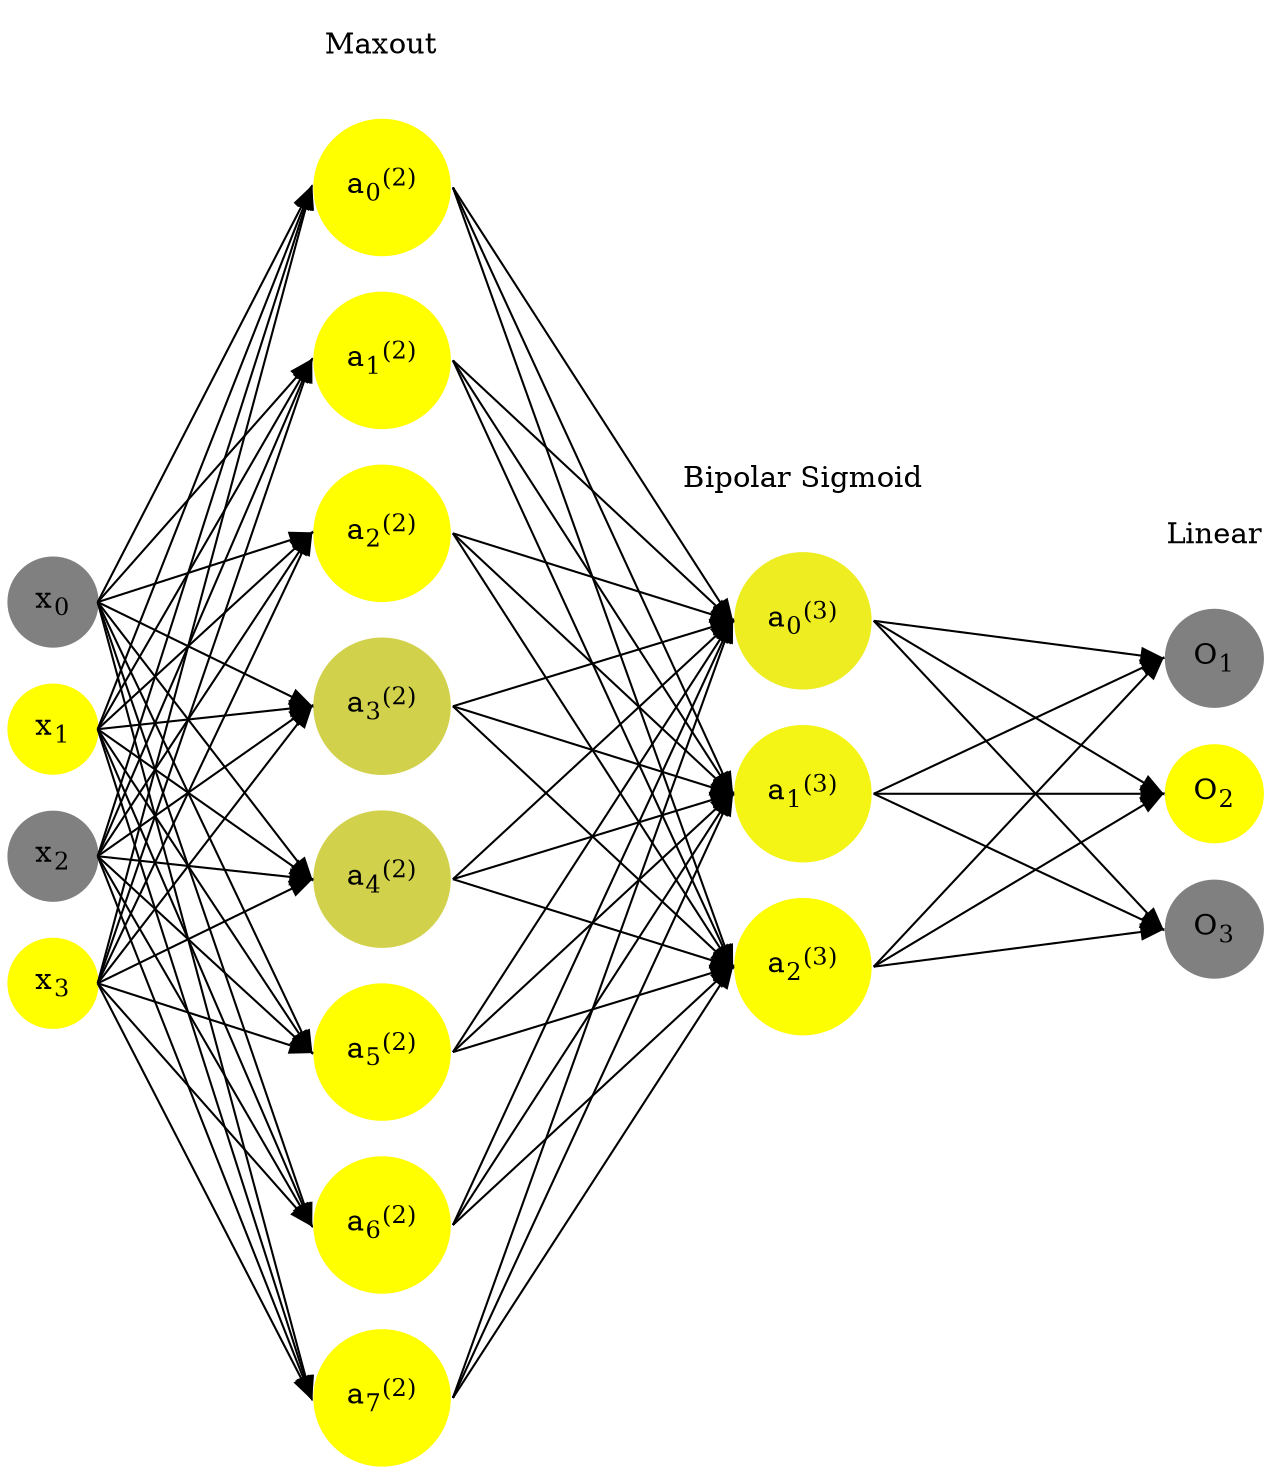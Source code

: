 digraph G {
	rankdir = LR;
	splines=false;
	edge[style=invis];
	ranksep= 1.4;
	{
	node [shape=circle, color="0.1667, 0.0, 0.5", style=filled, fillcolor="0.1667, 0.0, 0.5"];
	x0 [label=<x<sub>0</sub>>];
	}
	{
	node [shape=circle, color="0.1667, 1.0, 1.0", style=filled, fillcolor="0.1667, 1.0, 1.0"];
	x1 [label=<x<sub>1</sub>>];
	}
	{
	node [shape=circle, color="0.1667, 0.0, 0.5", style=filled, fillcolor="0.1667, 0.0, 0.5"];
	x2 [label=<x<sub>2</sub>>];
	}
	{
	node [shape=circle, color="0.1667, 1.0, 1.0", style=filled, fillcolor="0.1667, 1.0, 1.0"];
	x3 [label=<x<sub>3</sub>>];
	}
	{
	node [shape=circle, color="0.1667, 2.037051, 1.518526", style=filled, fillcolor="0.1667, 2.037051, 1.518526"];
	a02 [label=<a<sub>0</sub><sup>(2)</sup>>];
	}
	{
	node [shape=circle, color="0.1667, 2.037051, 1.518526", style=filled, fillcolor="0.1667, 2.037051, 1.518526"];
	a12 [label=<a<sub>1</sub><sup>(2)</sup>>];
	}
	{
	node [shape=circle, color="0.1667, 2.037051, 1.518526", style=filled, fillcolor="0.1667, 2.037051, 1.518526"];
	a22 [label=<a<sub>2</sub><sup>(2)</sup>>];
	}
	{
	node [shape=circle, color="0.1667, 0.635266, 0.817633", style=filled, fillcolor="0.1667, 0.635266, 0.817633"];
	a32 [label=<a<sub>3</sub><sup>(2)</sup>>];
	}
	{
	node [shape=circle, color="0.1667, 0.635266, 0.817633", style=filled, fillcolor="0.1667, 0.635266, 0.817633"];
	a42 [label=<a<sub>4</sub><sup>(2)</sup>>];
	}
	{
	node [shape=circle, color="0.1667, 3.049177, 2.024589", style=filled, fillcolor="0.1667, 3.049177, 2.024589"];
	a52 [label=<a<sub>5</sub><sup>(2)</sup>>];
	}
	{
	node [shape=circle, color="0.1667, 3.049177, 2.024589", style=filled, fillcolor="0.1667, 3.049177, 2.024589"];
	a62 [label=<a<sub>6</sub><sup>(2)</sup>>];
	}
	{
	node [shape=circle, color="0.1667, 3.049177, 2.024589", style=filled, fillcolor="0.1667, 3.049177, 2.024589"];
	a72 [label=<a<sub>7</sub><sup>(2)</sup>>];
	}
	{
	node [shape=circle, color="0.1667, 0.854352, 0.927176", style=filled, fillcolor="0.1667, 0.854352, 0.927176"];
	a03 [label=<a<sub>0</sub><sup>(3)</sup>>];
	}
	{
	node [shape=circle, color="0.1667, 0.912598, 0.956299", style=filled, fillcolor="0.1667, 0.912598, 0.956299"];
	a13 [label=<a<sub>1</sub><sup>(3)</sup>>];
	}
	{
	node [shape=circle, color="0.1667, 0.991016, 0.995508", style=filled, fillcolor="0.1667, 0.991016, 0.995508"];
	a23 [label=<a<sub>2</sub><sup>(3)</sup>>];
	}
	{
	node [shape=circle, color="0.1667, 0.0, 0.5", style=filled, fillcolor="0.1667, 0.0, 0.5"];
	O1 [label=<O<sub>1</sub>>];
	}
	{
	node [shape=circle, color="0.1667, 1.0, 1.0", style=filled, fillcolor="0.1667, 1.0, 1.0"];
	O2 [label=<O<sub>2</sub>>];
	}
	{
	node [shape=circle, color="0.1667, 0.0, 0.5", style=filled, fillcolor="0.1667, 0.0, 0.5"];
	O3 [label=<O<sub>3</sub>>];
	}
	{
	rank=same;
	x0->x1->x2->x3;
	}
	{
	rank=same;
	a02->a12->a22->a32->a42->a52->a62->a72;
	}
	{
	rank=same;
	a03->a13->a23;
	}
	{
	rank=same;
	O1->O2->O3;
	}
	l1 [shape=plaintext,label="Maxout"];
	l1->a02;
	{rank=same; l1;a02};
	l2 [shape=plaintext,label="Bipolar Sigmoid"];
	l2->a03;
	{rank=same; l2;a03};
	l3 [shape=plaintext,label="Linear"];
	l3->O1;
	{rank=same; l3;O1};
edge[style=solid, tailport=e, headport=w];
	{x0;x1;x2;x3} -> {a02;a12;a22;a32;a42;a52;a62;a72};
	{a02;a12;a22;a32;a42;a52;a62;a72} -> {a03;a13;a23};
	{a03;a13;a23} -> {O1,O2,O3};
}